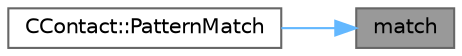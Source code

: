 digraph "match"
{
 // LATEX_PDF_SIZE
  bgcolor="transparent";
  edge [fontname=Helvetica,fontsize=10,labelfontname=Helvetica,labelfontsize=10];
  node [fontname=Helvetica,fontsize=10,shape=box,height=0.2,width=0.4];
  rankdir="RL";
  Node1 [label="match",height=0.2,width=0.4,color="gray40", fillcolor="grey60", style="filled", fontcolor="black",tooltip="字符串匹配，判断字符串source是否匹配pattern，或者说字符串source是pattern所表达的集合中的某个成员"];
  Node1 -> Node2 [dir="back",color="steelblue1",style="solid"];
  Node2 [label="CContact::PatternMatch",height=0.2,width=0.4,color="grey40", fillcolor="white", style="filled",URL="$class_c_contact.html#a3a911d776b532f44d332a8ab846230ba",tooltip="判定本对象是否匹配搜索条件"];
}
